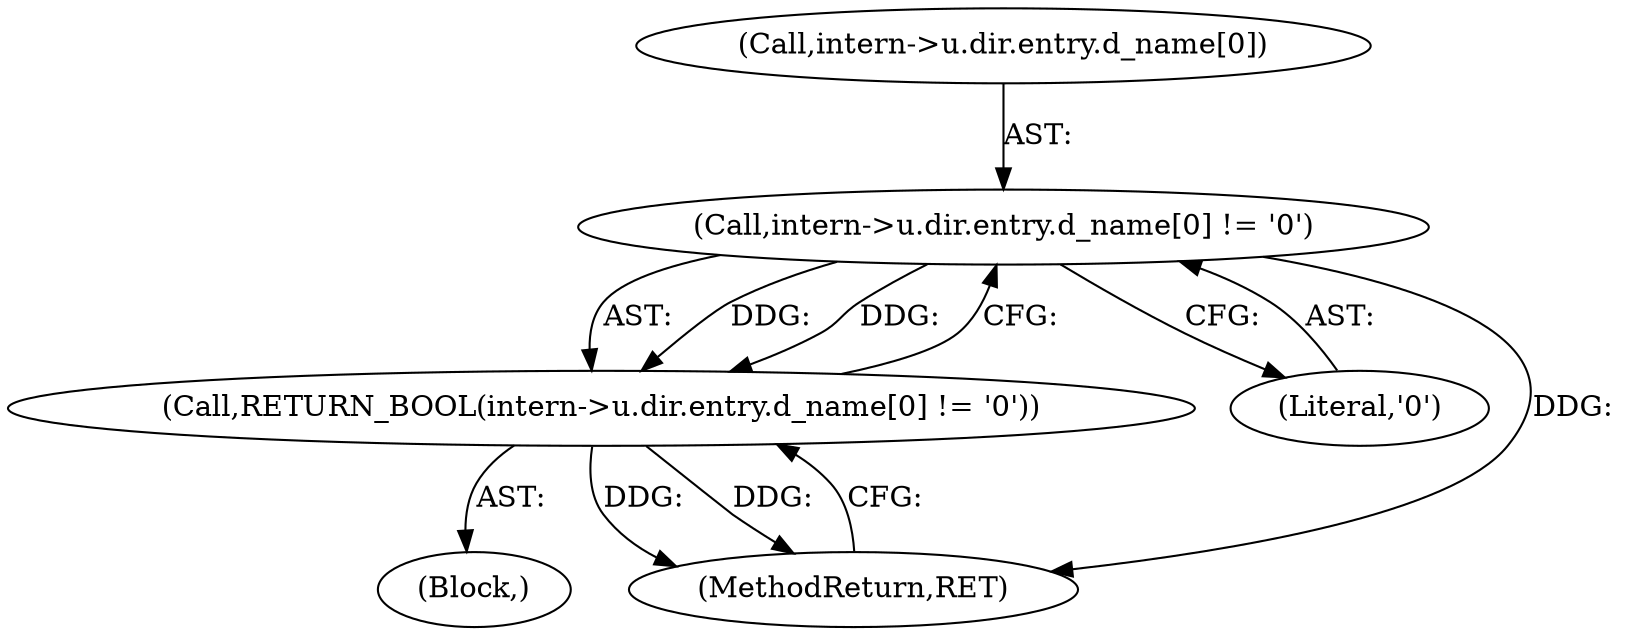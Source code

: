 digraph "0_php-src_7245bff300d3fa8bacbef7897ff080a6f1c23eba?w=1_3@array" {
"1000111" [label="(Call,intern->u.dir.entry.d_name[0] != '\0')"];
"1000110" [label="(Call,RETURN_BOOL(intern->u.dir.entry.d_name[0] != '\0'))"];
"1000111" [label="(Call,intern->u.dir.entry.d_name[0] != '\0')"];
"1000103" [label="(Block,)"];
"1000112" [label="(Call,intern->u.dir.entry.d_name[0])"];
"1000123" [label="(Literal,'\0')"];
"1000124" [label="(MethodReturn,RET)"];
"1000110" [label="(Call,RETURN_BOOL(intern->u.dir.entry.d_name[0] != '\0'))"];
"1000111" -> "1000110"  [label="AST: "];
"1000111" -> "1000123"  [label="CFG: "];
"1000112" -> "1000111"  [label="AST: "];
"1000123" -> "1000111"  [label="AST: "];
"1000110" -> "1000111"  [label="CFG: "];
"1000111" -> "1000124"  [label="DDG: "];
"1000111" -> "1000110"  [label="DDG: "];
"1000111" -> "1000110"  [label="DDG: "];
"1000110" -> "1000103"  [label="AST: "];
"1000124" -> "1000110"  [label="CFG: "];
"1000110" -> "1000124"  [label="DDG: "];
"1000110" -> "1000124"  [label="DDG: "];
}
